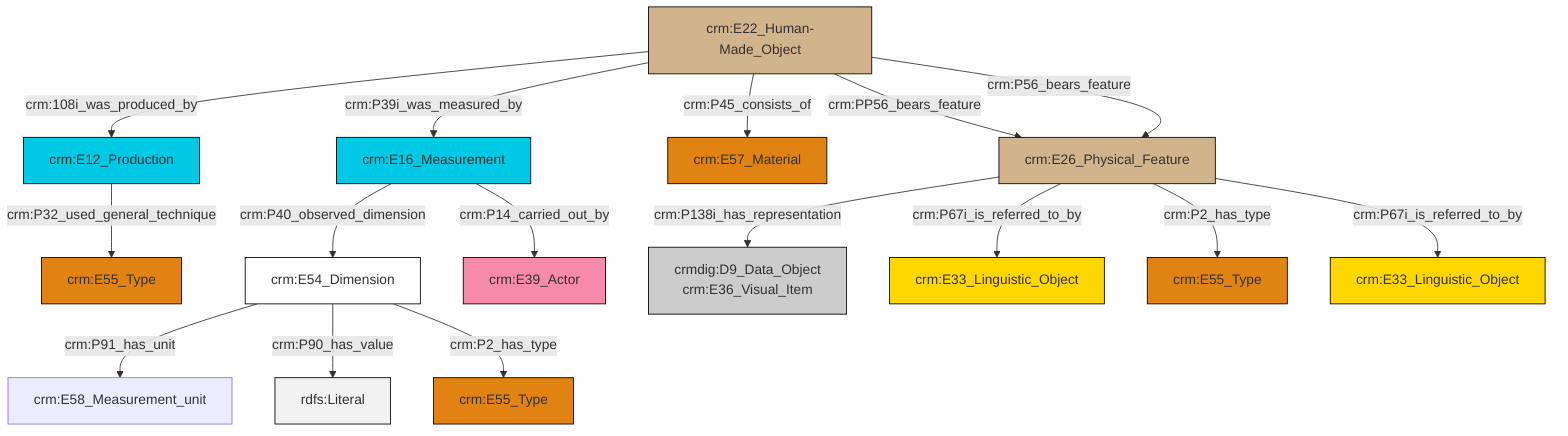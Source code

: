 graph TD
classDef Literal fill:#f2f2f2,stroke:#000000;
classDef CRM_Entity fill:#FFFFFF,stroke:#000000;
classDef Temporal_Entity fill:#00C9E6, stroke:#000000;
classDef Type fill:#E18312, stroke:#000000;
classDef Time-Span fill:#2C9C91, stroke:#000000;
classDef Appellation fill:#FFEB7F, stroke:#000000;
classDef Place fill:#008836, stroke:#000000;
classDef Persistent_Item fill:#B266B2, stroke:#000000;
classDef Conceptual_Object fill:#FFD700, stroke:#000000;
classDef Physical_Thing fill:#D2B48C, stroke:#000000;
classDef Actor fill:#f58aad, stroke:#000000;
classDef PC_Classes fill:#4ce600, stroke:#000000;
classDef Multi fill:#cccccc,stroke:#000000;

4["crm:E54_Dimension"]:::CRM_Entity -->|crm:P91_has_unit| 5["crm:E58_Measurement_unit"]:::Default
0["crm:E16_Measurement"]:::Temporal_Entity -->|crm:P40_observed_dimension| 4["crm:E54_Dimension"]:::CRM_Entity
15["crm:E12_Production"]:::Temporal_Entity -->|crm:P32_used_general_technique| 16["crm:E55_Type"]:::Type
13["crm:E26_Physical_Feature"]:::Physical_Thing -->|crm:P138i_has_representation| 6["crmdig:D9_Data_Object<br>crm:E36_Visual_Item"]:::Multi
8["crm:E22_Human-Made_Object"]:::Physical_Thing -->|crm:108i_was_produced_by| 15["crm:E12_Production"]:::Temporal_Entity
8["crm:E22_Human-Made_Object"]:::Physical_Thing -->|crm:P39i_was_measured_by| 0["crm:E16_Measurement"]:::Temporal_Entity
13["crm:E26_Physical_Feature"]:::Physical_Thing -->|crm:P67i_is_referred_to_by| 19["crm:E33_Linguistic_Object"]:::Conceptual_Object
8["crm:E22_Human-Made_Object"]:::Physical_Thing -->|crm:P45_consists_of| 2["crm:E57_Material"]:::Type
4["crm:E54_Dimension"]:::CRM_Entity -->|crm:P90_has_value| 21[rdfs:Literal]:::Literal
0["crm:E16_Measurement"]:::Temporal_Entity -->|crm:P14_carried_out_by| 22["crm:E39_Actor"]:::Actor
8["crm:E22_Human-Made_Object"]:::Physical_Thing -->|crm:PP56_bears_feature| 13["crm:E26_Physical_Feature"]:::Physical_Thing
13["crm:E26_Physical_Feature"]:::Physical_Thing -->|crm:P2_has_type| 10["crm:E55_Type"]:::Type
8["crm:E22_Human-Made_Object"]:::Physical_Thing -->|crm:P56_bears_feature| 13["crm:E26_Physical_Feature"]:::Physical_Thing
13["crm:E26_Physical_Feature"]:::Physical_Thing -->|crm:P67i_is_referred_to_by| 23["crm:E33_Linguistic_Object"]:::Conceptual_Object
4["crm:E54_Dimension"]:::CRM_Entity -->|crm:P2_has_type| 28["crm:E55_Type"]:::Type
